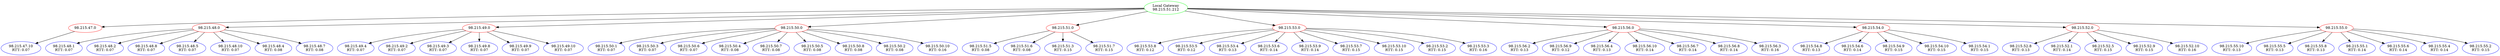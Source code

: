 // Neighboring Subnets Visualization
digraph {
	node [color=green]
	"98.215.51.212" [label="Local Gateway
98.215.51.212"]
	node [color=red]
	"98.215.47.0" [label="98.215.47.0"]
	"98.215.51.212" -> "98.215.47.0"
	node [color=blue]
	"98.215.47.10" [label="98.215.47.10
RTT: 0.07"]
	"98.215.47.0" -> "98.215.47.10"
	node [color=red]
	"98.215.48.0" [label="98.215.48.0"]
	"98.215.51.212" -> "98.215.48.0"
	node [color=blue]
	"98.215.48.1" [label="98.215.48.1
RTT: 0.07"]
	"98.215.48.0" -> "98.215.48.1"
	node [color=blue]
	"98.215.48.2" [label="98.215.48.2
RTT: 0.07"]
	"98.215.48.0" -> "98.215.48.2"
	node [color=blue]
	"98.215.48.8" [label="98.215.48.8
RTT: 0.07"]
	"98.215.48.0" -> "98.215.48.8"
	node [color=blue]
	"98.215.48.5" [label="98.215.48.5
RTT: 0.07"]
	"98.215.48.0" -> "98.215.48.5"
	node [color=blue]
	"98.215.48.10" [label="98.215.48.10
RTT: 0.07"]
	"98.215.48.0" -> "98.215.48.10"
	node [color=blue]
	"98.215.48.4" [label="98.215.48.4
RTT: 0.08"]
	"98.215.48.0" -> "98.215.48.4"
	node [color=blue]
	"98.215.48.7" [label="98.215.48.7
RTT: 0.08"]
	"98.215.48.0" -> "98.215.48.7"
	node [color=red]
	"98.215.49.0" [label="98.215.49.0"]
	"98.215.51.212" -> "98.215.49.0"
	node [color=blue]
	"98.215.49.4" [label="98.215.49.4
RTT: 0.07"]
	"98.215.49.0" -> "98.215.49.4"
	node [color=blue]
	"98.215.49.2" [label="98.215.49.2
RTT: 0.07"]
	"98.215.49.0" -> "98.215.49.2"
	node [color=blue]
	"98.215.49.3" [label="98.215.49.3
RTT: 0.07"]
	"98.215.49.0" -> "98.215.49.3"
	node [color=blue]
	"98.215.49.8" [label="98.215.49.8
RTT: 0.07"]
	"98.215.49.0" -> "98.215.49.8"
	node [color=blue]
	"98.215.49.9" [label="98.215.49.9
RTT: 0.07"]
	"98.215.49.0" -> "98.215.49.9"
	node [color=blue]
	"98.215.49.10" [label="98.215.49.10
RTT: 0.07"]
	"98.215.49.0" -> "98.215.49.10"
	node [color=red]
	"98.215.50.0" [label="98.215.50.0"]
	"98.215.51.212" -> "98.215.50.0"
	node [color=blue]
	"98.215.50.1" [label="98.215.50.1
RTT: 0.07"]
	"98.215.50.0" -> "98.215.50.1"
	node [color=blue]
	"98.215.50.3" [label="98.215.50.3
RTT: 0.07"]
	"98.215.50.0" -> "98.215.50.3"
	node [color=blue]
	"98.215.50.6" [label="98.215.50.6
RTT: 0.07"]
	"98.215.50.0" -> "98.215.50.6"
	node [color=blue]
	"98.215.50.4" [label="98.215.50.4
RTT: 0.08"]
	"98.215.50.0" -> "98.215.50.4"
	node [color=blue]
	"98.215.50.7" [label="98.215.50.7
RTT: 0.08"]
	"98.215.50.0" -> "98.215.50.7"
	node [color=blue]
	"98.215.50.5" [label="98.215.50.5
RTT: 0.08"]
	"98.215.50.0" -> "98.215.50.5"
	node [color=blue]
	"98.215.50.8" [label="98.215.50.8
RTT: 0.08"]
	"98.215.50.0" -> "98.215.50.8"
	node [color=blue]
	"98.215.50.2" [label="98.215.50.2
RTT: 0.08"]
	"98.215.50.0" -> "98.215.50.2"
	node [color=blue]
	"98.215.50.10" [label="98.215.50.10
RTT: 0.16"]
	"98.215.50.0" -> "98.215.50.10"
	node [color=red]
	"98.215.51.0" [label="98.215.51.0"]
	"98.215.51.212" -> "98.215.51.0"
	node [color=blue]
	"98.215.51.5" [label="98.215.51.5
RTT: 0.08"]
	"98.215.51.0" -> "98.215.51.5"
	node [color=blue]
	"98.215.51.6" [label="98.215.51.6
RTT: 0.08"]
	"98.215.51.0" -> "98.215.51.6"
	node [color=blue]
	"98.215.51.3" [label="98.215.51.3
RTT: 0.15"]
	"98.215.51.0" -> "98.215.51.3"
	node [color=blue]
	"98.215.51.7" [label="98.215.51.7
RTT: 0.15"]
	"98.215.51.0" -> "98.215.51.7"
	node [color=red]
	"98.215.53.0" [label="98.215.53.0"]
	"98.215.51.212" -> "98.215.53.0"
	node [color=blue]
	"98.215.53.8" [label="98.215.53.8
RTT: 0.12"]
	"98.215.53.0" -> "98.215.53.8"
	node [color=blue]
	"98.215.53.5" [label="98.215.53.5
RTT: 0.12"]
	"98.215.53.0" -> "98.215.53.5"
	node [color=blue]
	"98.215.53.4" [label="98.215.53.4
RTT: 0.13"]
	"98.215.53.0" -> "98.215.53.4"
	node [color=blue]
	"98.215.53.6" [label="98.215.53.6
RTT: 0.14"]
	"98.215.53.0" -> "98.215.53.6"
	node [color=blue]
	"98.215.53.9" [label="98.215.53.9
RTT: 0.14"]
	"98.215.53.0" -> "98.215.53.9"
	node [color=blue]
	"98.215.53.7" [label="98.215.53.7
RTT: 0.15"]
	"98.215.53.0" -> "98.215.53.7"
	node [color=blue]
	"98.215.53.10" [label="98.215.53.10
RTT: 0.15"]
	"98.215.53.0" -> "98.215.53.10"
	node [color=blue]
	"98.215.53.2" [label="98.215.53.2
RTT: 0.15"]
	"98.215.53.0" -> "98.215.53.2"
	node [color=blue]
	"98.215.53.3" [label="98.215.53.3
RTT: 0.16"]
	"98.215.53.0" -> "98.215.53.3"
	node [color=red]
	"98.215.56.0" [label="98.215.56.0"]
	"98.215.51.212" -> "98.215.56.0"
	node [color=blue]
	"98.215.56.2" [label="98.215.56.2
RTT: 0.13"]
	"98.215.56.0" -> "98.215.56.2"
	node [color=blue]
	"98.215.56.9" [label="98.215.56.9
RTT: 0.12"]
	"98.215.56.0" -> "98.215.56.9"
	node [color=blue]
	"98.215.56.4" [label="98.215.56.4
RTT: 0.13"]
	"98.215.56.0" -> "98.215.56.4"
	node [color=blue]
	"98.215.56.10" [label="98.215.56.10
RTT: 0.14"]
	"98.215.56.0" -> "98.215.56.10"
	node [color=blue]
	"98.215.56.7" [label="98.215.56.7
RTT: 0.14"]
	"98.215.56.0" -> "98.215.56.7"
	node [color=blue]
	"98.215.56.8" [label="98.215.56.8
RTT: 0.14"]
	"98.215.56.0" -> "98.215.56.8"
	node [color=blue]
	"98.215.56.3" [label="98.215.56.3
RTT: 0.16"]
	"98.215.56.0" -> "98.215.56.3"
	node [color=red]
	"98.215.54.0" [label="98.215.54.0"]
	"98.215.51.212" -> "98.215.54.0"
	node [color=blue]
	"98.215.54.8" [label="98.215.54.8
RTT: 0.13"]
	"98.215.54.0" -> "98.215.54.8"
	node [color=blue]
	"98.215.54.6" [label="98.215.54.6
RTT: 0.14"]
	"98.215.54.0" -> "98.215.54.6"
	node [color=blue]
	"98.215.54.9" [label="98.215.54.9
RTT: 0.15"]
	"98.215.54.0" -> "98.215.54.9"
	node [color=blue]
	"98.215.54.10" [label="98.215.54.10
RTT: 0.15"]
	"98.215.54.0" -> "98.215.54.10"
	node [color=blue]
	"98.215.54.1" [label="98.215.54.1
RTT: 0.15"]
	"98.215.54.0" -> "98.215.54.1"
	node [color=red]
	"98.215.52.0" [label="98.215.52.0"]
	"98.215.51.212" -> "98.215.52.0"
	node [color=blue]
	"98.215.52.8" [label="98.215.52.8
RTT: 0.13"]
	"98.215.52.0" -> "98.215.52.8"
	node [color=blue]
	"98.215.52.1" [label="98.215.52.1
RTT: 0.14"]
	"98.215.52.0" -> "98.215.52.1"
	node [color=blue]
	"98.215.52.5" [label="98.215.52.5
RTT: 0.15"]
	"98.215.52.0" -> "98.215.52.5"
	node [color=blue]
	"98.215.52.9" [label="98.215.52.9
RTT: 0.15"]
	"98.215.52.0" -> "98.215.52.9"
	node [color=blue]
	"98.215.52.10" [label="98.215.52.10
RTT: 0.16"]
	"98.215.52.0" -> "98.215.52.10"
	node [color=red]
	"98.215.55.0" [label="98.215.55.0"]
	"98.215.51.212" -> "98.215.55.0"
	node [color=blue]
	"98.215.55.10" [label="98.215.55.10
RTT: 0.13"]
	"98.215.55.0" -> "98.215.55.10"
	node [color=blue]
	"98.215.55.5" [label="98.215.55.5
RTT: 0.13"]
	"98.215.55.0" -> "98.215.55.5"
	node [color=blue]
	"98.215.55.8" [label="98.215.55.8
RTT: 0.13"]
	"98.215.55.0" -> "98.215.55.8"
	node [color=blue]
	"98.215.55.1" [label="98.215.55.1
RTT: 0.14"]
	"98.215.55.0" -> "98.215.55.1"
	node [color=blue]
	"98.215.55.6" [label="98.215.55.6
RTT: 0.14"]
	"98.215.55.0" -> "98.215.55.6"
	node [color=blue]
	"98.215.55.4" [label="98.215.55.4
RTT: 0.14"]
	"98.215.55.0" -> "98.215.55.4"
	node [color=blue]
	"98.215.55.2" [label="98.215.55.2
RTT: 0.15"]
	"98.215.55.0" -> "98.215.55.2"
}
